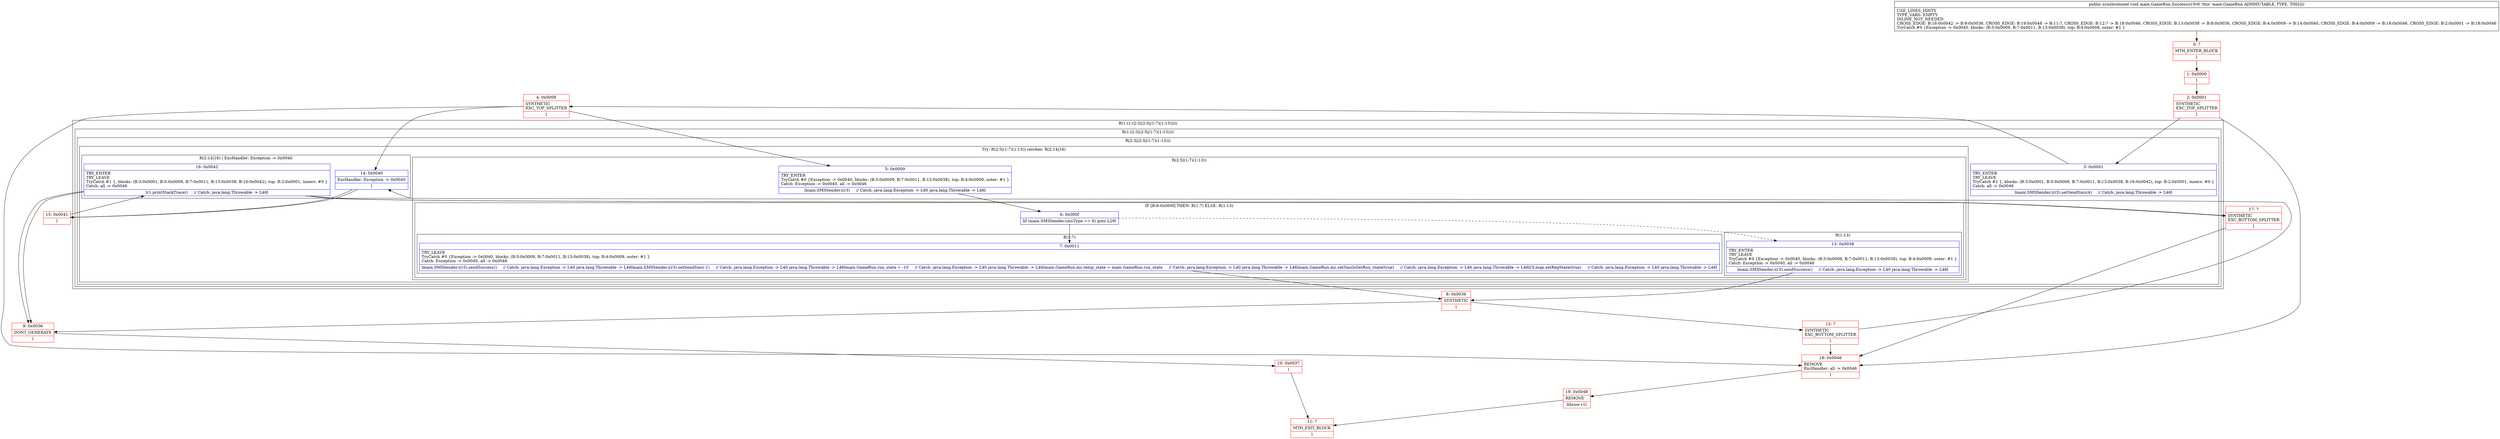 digraph "CFG formain.GameRun.Success()V" {
subgraph cluster_Region_1917172882 {
label = "R(1:(1:(2:3|(2:5|(1:7)(1:13)))))";
node [shape=record,color=blue];
subgraph cluster_Region_400795464 {
label = "R(1:(2:3|(2:5|(1:7)(1:13))))";
node [shape=record,color=blue];
subgraph cluster_Region_2141392382 {
label = "R(2:3|(2:5|(1:7)(1:13)))";
node [shape=record,color=blue];
Node_3 [shape=record,label="{3\:\ 0x0001|TRY_ENTER\lTRY_LEAVE\lTryCatch #1 \{, blocks: (B:3:0x0001, B:5:0x0009, B:7:0x0011, B:13:0x0038, B:16:0x0042), top: B:2:0x0001, inners: #0 \}\lCatch: all \-\> 0x0046\l|lmain.SMSSender.i(r3).setSendSms(4)     \/\/ Catch: java.lang.Throwable \-\> L46l}"];
subgraph cluster_TryCatchRegion_1703632373 {
label = "Try: R(2:5|(1:7)(1:13)) catches: R(2:14|16)";
node [shape=record,color=blue];
subgraph cluster_Region_989191418 {
label = "R(2:5|(1:7)(1:13))";
node [shape=record,color=blue];
Node_5 [shape=record,label="{5\:\ 0x0009|TRY_ENTER\lTryCatch #0 \{Exception \-\> 0x0040, blocks: (B:5:0x0009, B:7:0x0011, B:13:0x0038), top: B:4:0x0009, outer: #1 \}\lCatch: Exception \-\> 0x0040, all \-\> 0x0046\l|lmain.SMSSender.i(r3)     \/\/ Catch: java.lang.Exception \-\> L40 java.lang.Throwable \-\> L46l}"];
subgraph cluster_IfRegion_807859467 {
label = "IF [B:6:0x000f] THEN: R(1:7) ELSE: R(1:13)";
node [shape=record,color=blue];
Node_6 [shape=record,label="{6\:\ 0x000f|lif (main.SMSSender.smsType == 6) goto L29l}"];
subgraph cluster_Region_1468912140 {
label = "R(1:7)";
node [shape=record,color=blue];
Node_7 [shape=record,label="{7\:\ 0x0011|TRY_LEAVE\lTryCatch #0 \{Exception \-\> 0x0040, blocks: (B:5:0x0009, B:7:0x0011, B:13:0x0038), top: B:4:0x0009, outer: #1 \}\lCatch: Exception \-\> 0x0040, all \-\> 0x0046\l|lmain.SMSSender.i(r3).sendSuccess()     \/\/ Catch: java.lang.Exception \-\> L40 java.lang.Throwable \-\> L46lmain.SMSSender.i(r3).setSendSms(\-1)     \/\/ Catch: java.lang.Exception \-\> L40 java.lang.Throwable \-\> L46lmain.GameRun.run_state = \-10     \/\/ Catch: java.lang.Exception \-\> L40 java.lang.Throwable \-\> L46lmain.GameRun.mc.temp_state = main.GameRun.run_state     \/\/ Catch: java.lang.Exception \-\> L40 java.lang.Throwable \-\> L46lmain.GameRun.mc.setSmsIsSetRun_state(true)     \/\/ Catch: java.lang.Exception \-\> L40 java.lang.Throwable \-\> L46lr3.map.setRegState(true)     \/\/ Catch: java.lang.Exception \-\> L40 java.lang.Throwable \-\> L46l}"];
}
subgraph cluster_Region_1758878205 {
label = "R(1:13)";
node [shape=record,color=blue];
Node_13 [shape=record,label="{13\:\ 0x0038|TRY_ENTER\lTRY_LEAVE\lTryCatch #0 \{Exception \-\> 0x0040, blocks: (B:5:0x0009, B:7:0x0011, B:13:0x0038), top: B:4:0x0009, outer: #1 \}\lCatch: Exception \-\> 0x0040, all \-\> 0x0046\l|lmain.SMSSender.i(r3).sendSuccess()     \/\/ Catch: java.lang.Exception \-\> L40 java.lang.Throwable \-\> L46l}"];
}
}
}
subgraph cluster_Region_2094029329 {
label = "R(2:14|16) | ExcHandler: Exception \-\> 0x0040\l";
node [shape=record,color=blue];
Node_14 [shape=record,label="{14\:\ 0x0040|ExcHandler: Exception \-\> 0x0040\l|l}"];
Node_16 [shape=record,label="{16\:\ 0x0042|TRY_ENTER\lTRY_LEAVE\lTryCatch #1 \{, blocks: (B:3:0x0001, B:5:0x0009, B:7:0x0011, B:13:0x0038, B:16:0x0042), top: B:2:0x0001, inners: #0 \}\lCatch: all \-\> 0x0046\l|lr1.printStackTrace()     \/\/ Catch: java.lang.Throwable \-\> L46l}"];
}
}
}
}
}
subgraph cluster_Region_2094029329 {
label = "R(2:14|16) | ExcHandler: Exception \-\> 0x0040\l";
node [shape=record,color=blue];
Node_14 [shape=record,label="{14\:\ 0x0040|ExcHandler: Exception \-\> 0x0040\l|l}"];
Node_16 [shape=record,label="{16\:\ 0x0042|TRY_ENTER\lTRY_LEAVE\lTryCatch #1 \{, blocks: (B:3:0x0001, B:5:0x0009, B:7:0x0011, B:13:0x0038, B:16:0x0042), top: B:2:0x0001, inners: #0 \}\lCatch: all \-\> 0x0046\l|lr1.printStackTrace()     \/\/ Catch: java.lang.Throwable \-\> L46l}"];
}
Node_0 [shape=record,color=red,label="{0\:\ ?|MTH_ENTER_BLOCK\l|l}"];
Node_1 [shape=record,color=red,label="{1\:\ 0x0000|l}"];
Node_2 [shape=record,color=red,label="{2\:\ 0x0001|SYNTHETIC\lEXC_TOP_SPLITTER\l|l}"];
Node_4 [shape=record,color=red,label="{4\:\ 0x0009|SYNTHETIC\lEXC_TOP_SPLITTER\l|l}"];
Node_8 [shape=record,color=red,label="{8\:\ 0x0036|SYNTHETIC\l|l}"];
Node_9 [shape=record,color=red,label="{9\:\ 0x0036|DONT_GENERATE\l|l}"];
Node_10 [shape=record,color=red,label="{10\:\ 0x0037|l}"];
Node_11 [shape=record,color=red,label="{11\:\ ?|MTH_EXIT_BLOCK\l|l}"];
Node_12 [shape=record,color=red,label="{12\:\ ?|SYNTHETIC\lEXC_BOTTOM_SPLITTER\l|l}"];
Node_15 [shape=record,color=red,label="{15\:\ 0x0041|l}"];
Node_17 [shape=record,color=red,label="{17\:\ ?|SYNTHETIC\lEXC_BOTTOM_SPLITTER\l|l}"];
Node_18 [shape=record,color=red,label="{18\:\ 0x0046|REMOVE\lExcHandler: all \-\> 0x0046\l|l}"];
Node_19 [shape=record,color=red,label="{19\:\ 0x0048|REMOVE\l|lthrow r1l}"];
MethodNode[shape=record,label="{public synchronized void main.GameRun.Success((r3v0 'this' main.GameRun A[IMMUTABLE_TYPE, THIS]))  | USE_LINES_HINTS\lTYPE_VARS: EMPTY\lINLINE_NOT_NEEDED\lCROSS_EDGE: B:16:0x0042 \-\> B:9:0x0036, CROSS_EDGE: B:19:0x0048 \-\> B:11:?, CROSS_EDGE: B:12:? \-\> B:18:0x0046, CROSS_EDGE: B:13:0x0038 \-\> B:8:0x0036, CROSS_EDGE: B:4:0x0009 \-\> B:14:0x0040, CROSS_EDGE: B:4:0x0009 \-\> B:18:0x0046, CROSS_EDGE: B:2:0x0001 \-\> B:18:0x0046\lTryCatch #0 \{Exception \-\> 0x0040, blocks: (B:5:0x0009, B:7:0x0011, B:13:0x0038), top: B:4:0x0009, outer: #1 \}\l}"];
MethodNode -> Node_0;
Node_3 -> Node_4;
Node_5 -> Node_6;
Node_6 -> Node_7;
Node_6 -> Node_13[style=dashed];
Node_7 -> Node_8;
Node_13 -> Node_8;
Node_14 -> Node_15;
Node_16 -> Node_9;
Node_16 -> Node_17;
Node_14 -> Node_15;
Node_16 -> Node_9;
Node_16 -> Node_17;
Node_0 -> Node_1;
Node_1 -> Node_2;
Node_2 -> Node_3;
Node_2 -> Node_18;
Node_4 -> Node_5;
Node_4 -> Node_14;
Node_4 -> Node_18;
Node_8 -> Node_9;
Node_8 -> Node_12;
Node_9 -> Node_10;
Node_10 -> Node_11;
Node_12 -> Node_14;
Node_12 -> Node_18;
Node_15 -> Node_16;
Node_17 -> Node_18;
Node_18 -> Node_19;
Node_19 -> Node_11;
}

